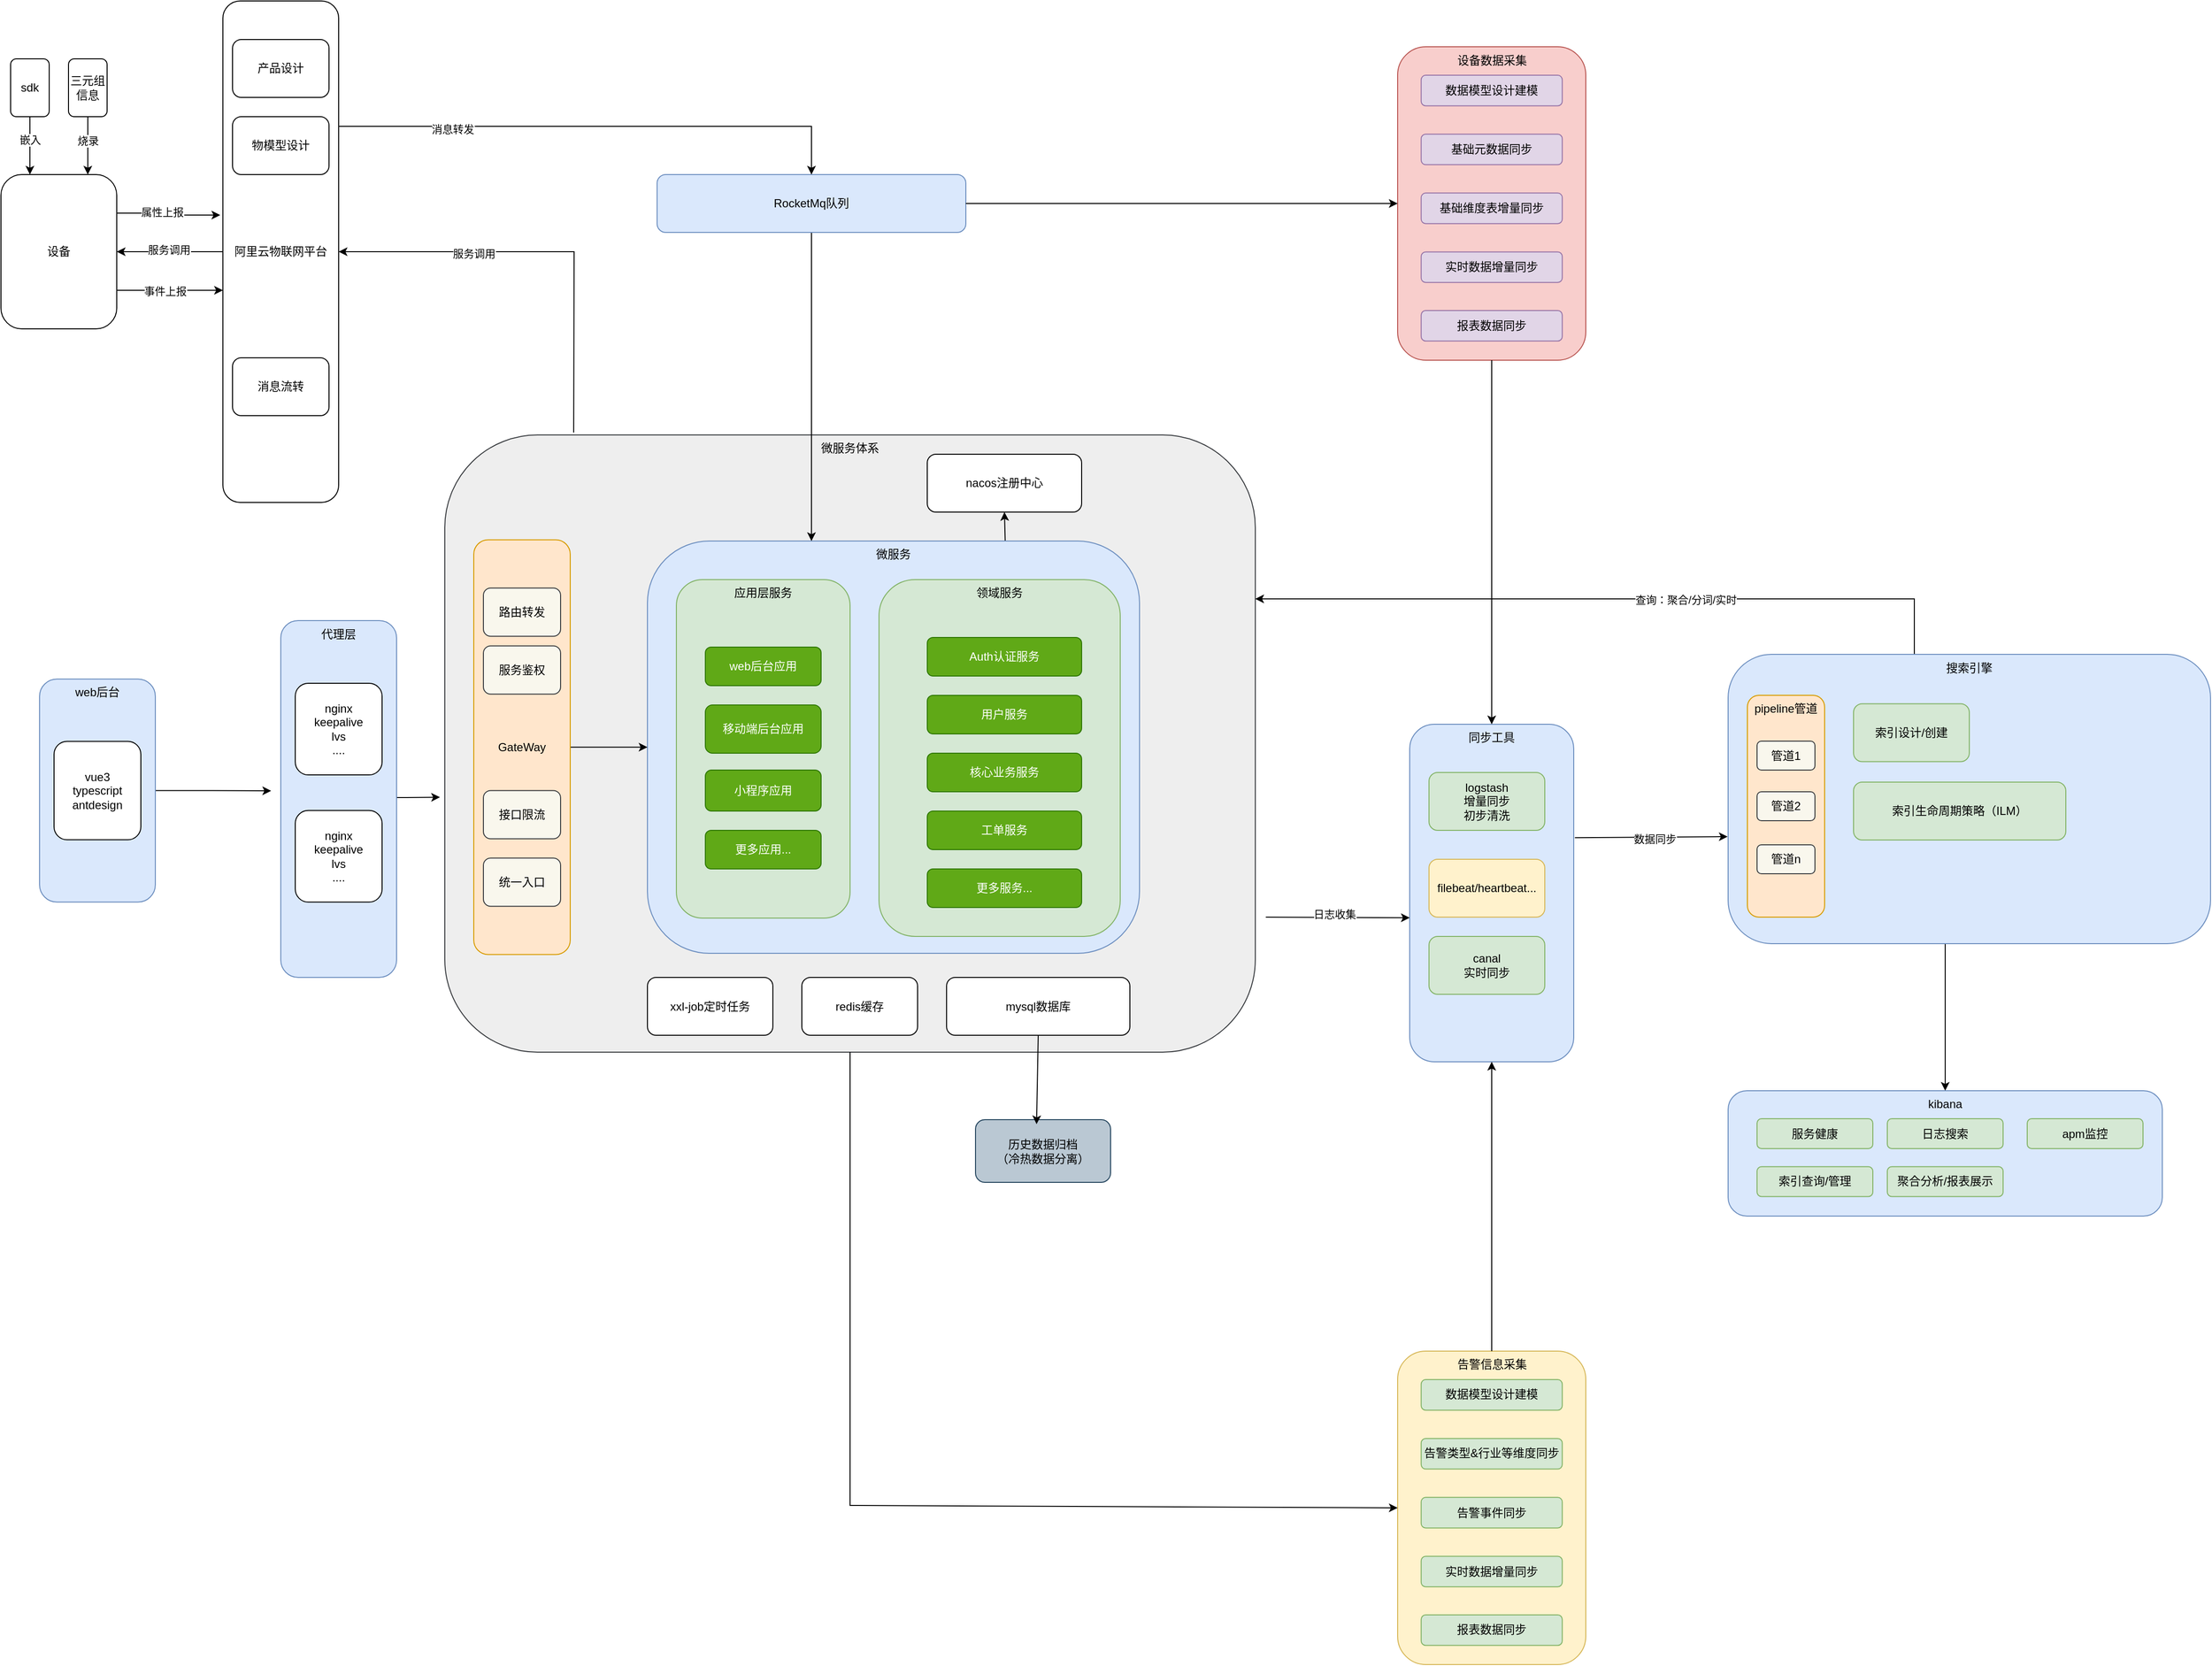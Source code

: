 <mxfile version="21.6.8" type="github">
  <diagram name="Page-1" id="c7558073-3199-34d8-9f00-42111426c3f3">
    <mxGraphModel dx="1695" dy="1152" grid="1" gridSize="10" guides="1" tooltips="1" connect="1" arrows="1" fold="1" page="1" pageScale="1" pageWidth="3300" pageHeight="4681" background="none" math="0" shadow="0">
      <root>
        <mxCell id="0" />
        <mxCell id="1" parent="0" />
        <mxCell id="nIkuu3i8_g6gluYLM6Xp-17" value="微服务体系" style="rounded=1;whiteSpace=wrap;html=1;verticalAlign=top;strokeColor=#36393d;fillColor=#eeeeee;" parent="1" vertex="1">
          <mxGeometry x="570" y="590" width="840" height="640" as="geometry" />
        </mxCell>
        <mxCell id="nIkuu3i8_g6gluYLM6Xp-61" style="edgeStyle=orthogonalEdgeStyle;rounded=0;orthogonalLoop=1;jettySize=auto;html=1;exitX=0.727;exitY=-0.001;exitDx=0;exitDy=0;entryX=0.5;entryY=1;entryDx=0;entryDy=0;exitPerimeter=0;" parent="1" source="nIkuu3i8_g6gluYLM6Xp-26" target="nIkuu3i8_g6gluYLM6Xp-41" edge="1">
          <mxGeometry relative="1" as="geometry" />
        </mxCell>
        <mxCell id="nIkuu3i8_g6gluYLM6Xp-26" value="微服务" style="rounded=1;whiteSpace=wrap;html=1;verticalAlign=top;fillColor=#dae8fc;strokeColor=#6c8ebf;" parent="1" vertex="1">
          <mxGeometry x="780" y="700" width="510" height="427.5" as="geometry" />
        </mxCell>
        <mxCell id="nIkuu3i8_g6gluYLM6Xp-48" value="应用层服务" style="rounded=1;whiteSpace=wrap;html=1;verticalAlign=top;fillColor=#d5e8d4;strokeColor=#82b366;" parent="1" vertex="1">
          <mxGeometry x="810" y="740" width="180" height="351" as="geometry" />
        </mxCell>
        <mxCell id="nIkuu3i8_g6gluYLM6Xp-7" value="" style="group" parent="1" vertex="1" connectable="0">
          <mxGeometry x="110" y="200" width="120" height="280" as="geometry" />
        </mxCell>
        <mxCell id="vdXKAvh1aOVkFz7ZYXt5-96" value="设备" style="rounded=1;whiteSpace=wrap;html=1;movable=1;resizable=1;rotatable=1;deletable=1;editable=1;locked=0;connectable=1;arcSize=18;" parent="nIkuu3i8_g6gluYLM6Xp-7" vertex="1">
          <mxGeometry y="120" width="120" height="160" as="geometry" />
        </mxCell>
        <mxCell id="nIkuu3i8_g6gluYLM6Xp-3" style="edgeStyle=orthogonalEdgeStyle;rounded=0;orthogonalLoop=1;jettySize=auto;html=1;entryX=0.25;entryY=0;entryDx=0;entryDy=0;movable=1;resizable=1;rotatable=1;deletable=1;editable=1;locked=0;connectable=1;" parent="nIkuu3i8_g6gluYLM6Xp-7" source="2Zfbnfu7nBUBt8mCRP6m-1" target="vdXKAvh1aOVkFz7ZYXt5-96" edge="1">
          <mxGeometry relative="1" as="geometry" />
        </mxCell>
        <mxCell id="nIkuu3i8_g6gluYLM6Xp-5" value="嵌入" style="edgeLabel;html=1;align=center;verticalAlign=middle;resizable=1;points=[];movable=1;rotatable=1;deletable=1;editable=1;locked=0;connectable=1;" parent="nIkuu3i8_g6gluYLM6Xp-3" vertex="1" connectable="0">
          <mxGeometry x="-0.207" relative="1" as="geometry">
            <mxPoint as="offset" />
          </mxGeometry>
        </mxCell>
        <mxCell id="2Zfbnfu7nBUBt8mCRP6m-1" value="sdk" style="rounded=1;whiteSpace=wrap;html=1;movable=1;resizable=1;rotatable=1;deletable=1;editable=1;locked=0;connectable=1;" parent="nIkuu3i8_g6gluYLM6Xp-7" vertex="1">
          <mxGeometry x="10" width="40" height="60" as="geometry" />
        </mxCell>
        <mxCell id="nIkuu3i8_g6gluYLM6Xp-4" style="edgeStyle=orthogonalEdgeStyle;rounded=0;orthogonalLoop=1;jettySize=auto;html=1;entryX=0.75;entryY=0;entryDx=0;entryDy=0;movable=1;resizable=1;rotatable=1;deletable=1;editable=1;locked=0;connectable=1;" parent="nIkuu3i8_g6gluYLM6Xp-7" source="nIkuu3i8_g6gluYLM6Xp-1" target="vdXKAvh1aOVkFz7ZYXt5-96" edge="1">
          <mxGeometry relative="1" as="geometry" />
        </mxCell>
        <mxCell id="nIkuu3i8_g6gluYLM6Xp-6" value="烧录" style="edgeLabel;html=1;align=center;verticalAlign=middle;resizable=1;points=[];movable=1;rotatable=1;deletable=1;editable=1;locked=0;connectable=1;" parent="nIkuu3i8_g6gluYLM6Xp-4" vertex="1" connectable="0">
          <mxGeometry x="-0.173" relative="1" as="geometry">
            <mxPoint as="offset" />
          </mxGeometry>
        </mxCell>
        <mxCell id="nIkuu3i8_g6gluYLM6Xp-1" value="三元组信息" style="rounded=1;whiteSpace=wrap;html=1;movable=1;resizable=1;rotatable=1;deletable=1;editable=1;locked=0;connectable=1;" parent="nIkuu3i8_g6gluYLM6Xp-7" vertex="1">
          <mxGeometry x="70" width="40" height="60" as="geometry" />
        </mxCell>
        <mxCell id="nIkuu3i8_g6gluYLM6Xp-18" value="" style="group" parent="1" vertex="1" connectable="0">
          <mxGeometry x="340" y="140" width="120" height="520" as="geometry" />
        </mxCell>
        <mxCell id="4FwgO40YUNbc2sKR7NgQ-1" value="阿里云物联网平台" style="rounded=1;whiteSpace=wrap;html=1;" parent="nIkuu3i8_g6gluYLM6Xp-18" vertex="1">
          <mxGeometry width="120" height="520" as="geometry" />
        </mxCell>
        <mxCell id="nIkuu3i8_g6gluYLM6Xp-8" value="产品设计" style="rounded=1;whiteSpace=wrap;html=1;" parent="nIkuu3i8_g6gluYLM6Xp-18" vertex="1">
          <mxGeometry x="10" y="40" width="100" height="60" as="geometry" />
        </mxCell>
        <mxCell id="nIkuu3i8_g6gluYLM6Xp-9" value="物模型设计" style="rounded=1;whiteSpace=wrap;html=1;" parent="nIkuu3i8_g6gluYLM6Xp-18" vertex="1">
          <mxGeometry x="10" y="120" width="100" height="60" as="geometry" />
        </mxCell>
        <mxCell id="nIkuu3i8_g6gluYLM6Xp-10" value="消息流转" style="rounded=1;whiteSpace=wrap;html=1;" parent="nIkuu3i8_g6gluYLM6Xp-18" vertex="1">
          <mxGeometry x="10" y="370" width="100" height="60" as="geometry" />
        </mxCell>
        <mxCell id="nIkuu3i8_g6gluYLM6Xp-64" style="edgeStyle=orthogonalEdgeStyle;rounded=0;orthogonalLoop=1;jettySize=auto;html=1;entryX=-0.006;entryY=0.587;entryDx=0;entryDy=0;entryPerimeter=0;" parent="1" source="nIkuu3i8_g6gluYLM6Xp-25" target="nIkuu3i8_g6gluYLM6Xp-17" edge="1">
          <mxGeometry relative="1" as="geometry">
            <Array as="points">
              <mxPoint x="530" y="966" />
              <mxPoint x="530" y="966" />
            </Array>
          </mxGeometry>
        </mxCell>
        <mxCell id="nIkuu3i8_g6gluYLM6Xp-25" value="代理层" style="rounded=1;whiteSpace=wrap;html=1;fillColor=#dae8fc;strokeColor=#6c8ebf;verticalAlign=top;" parent="1" vertex="1">
          <mxGeometry x="400" y="782.5" width="120" height="370" as="geometry" />
        </mxCell>
        <mxCell id="nIkuu3i8_g6gluYLM6Xp-60" style="edgeStyle=orthogonalEdgeStyle;rounded=0;orthogonalLoop=1;jettySize=auto;html=1;" parent="1" source="nIkuu3i8_g6gluYLM6Xp-34" edge="1">
          <mxGeometry relative="1" as="geometry">
            <mxPoint x="950" y="700" as="targetPoint" />
          </mxGeometry>
        </mxCell>
        <mxCell id="nIkuu3i8_g6gluYLM6Xp-34" value="RocketMq队列" style="rounded=1;whiteSpace=wrap;html=1;fillColor=#dae8fc;strokeColor=#6c8ebf;points=[[0,0,0,0,0],[0,0.25,0,0,0],[0,0.5,0,0,0],[0,0.75,0,0,0],[0,1,0,0,0],[0.25,0,0,0,0],[0.25,1,0,0,0],[0.5,0,0,0,0],[0.5,1,0,0,0],[0.75,0,0,0,0],[0.75,1,0,0,0],[1,0,0,0,0],[1,0.25,0,0,0],[1,0.5,0,0,0],[1,0.75,0,0,0],[1,1,0,0,0]];" parent="1" vertex="1">
          <mxGeometry x="790" y="320" width="320" height="60" as="geometry" />
        </mxCell>
        <mxCell id="nIkuu3i8_g6gluYLM6Xp-35" value="redis缓存" style="rounded=1;whiteSpace=wrap;html=1;" parent="1" vertex="1">
          <mxGeometry x="940" y="1152.5" width="120" height="60" as="geometry" />
        </mxCell>
        <mxCell id="nIkuu3i8_g6gluYLM6Xp-36" value="mysql数据库" style="rounded=1;whiteSpace=wrap;html=1;" parent="1" vertex="1">
          <mxGeometry x="1090" y="1152.5" width="190" height="60" as="geometry" />
        </mxCell>
        <mxCell id="nIkuu3i8_g6gluYLM6Xp-38" style="edgeStyle=orthogonalEdgeStyle;rounded=0;orthogonalLoop=1;jettySize=auto;html=1;exitX=1;exitY=0.75;exitDx=0;exitDy=0;" parent="1" source="vdXKAvh1aOVkFz7ZYXt5-96" edge="1">
          <mxGeometry relative="1" as="geometry">
            <mxPoint x="340" y="440" as="targetPoint" />
          </mxGeometry>
        </mxCell>
        <mxCell id="nIkuu3i8_g6gluYLM6Xp-39" value="事件上报" style="edgeLabel;html=1;align=center;verticalAlign=middle;resizable=0;points=[];" parent="nIkuu3i8_g6gluYLM6Xp-38" vertex="1" connectable="0">
          <mxGeometry x="0.149" relative="1" as="geometry">
            <mxPoint x="-13" as="offset" />
          </mxGeometry>
        </mxCell>
        <mxCell id="nIkuu3i8_g6gluYLM6Xp-40" value="xxl-job定时任务" style="rounded=1;whiteSpace=wrap;html=1;" parent="1" vertex="1">
          <mxGeometry x="780" y="1152.5" width="130" height="60" as="geometry" />
        </mxCell>
        <mxCell id="nIkuu3i8_g6gluYLM6Xp-41" value="nacos注册中心" style="rounded=1;whiteSpace=wrap;html=1;" parent="1" vertex="1">
          <mxGeometry x="1070" y="610" width="160" height="60" as="geometry" />
        </mxCell>
        <mxCell id="nIkuu3i8_g6gluYLM6Xp-42" value="web后台应用" style="rounded=1;whiteSpace=wrap;html=1;fillColor=#60a917;fontColor=#ffffff;strokeColor=#2D7600;" parent="1" vertex="1">
          <mxGeometry x="840" y="810" width="120" height="40" as="geometry" />
        </mxCell>
        <mxCell id="nIkuu3i8_g6gluYLM6Xp-43" value="移动端后台应用" style="rounded=1;whiteSpace=wrap;html=1;fillColor=#60a917;fontColor=#ffffff;strokeColor=#2D7600;" parent="1" vertex="1">
          <mxGeometry x="840" y="870" width="120" height="50" as="geometry" />
        </mxCell>
        <mxCell id="nIkuu3i8_g6gluYLM6Xp-44" value="小程序应用" style="rounded=1;whiteSpace=wrap;html=1;fillColor=#60a917;fontColor=#ffffff;strokeColor=#2D7600;" parent="1" vertex="1">
          <mxGeometry x="840" y="937.5" width="120" height="42.5" as="geometry" />
        </mxCell>
        <mxCell id="nIkuu3i8_g6gluYLM6Xp-45" value="更多应用..." style="rounded=1;whiteSpace=wrap;html=1;fillColor=#60a917;fontColor=#ffffff;strokeColor=#2D7600;" parent="1" vertex="1">
          <mxGeometry x="840" y="1000" width="120" height="40" as="geometry" />
        </mxCell>
        <mxCell id="nIkuu3i8_g6gluYLM6Xp-51" style="edgeStyle=orthogonalEdgeStyle;rounded=0;orthogonalLoop=1;jettySize=auto;html=1;" parent="1" source="nIkuu3i8_g6gluYLM6Xp-19" target="nIkuu3i8_g6gluYLM6Xp-26" edge="1">
          <mxGeometry relative="1" as="geometry" />
        </mxCell>
        <mxCell id="nIkuu3i8_g6gluYLM6Xp-52" value="" style="group" parent="1" vertex="1" connectable="0">
          <mxGeometry x="600" y="698.75" width="100" height="430" as="geometry" />
        </mxCell>
        <mxCell id="nIkuu3i8_g6gluYLM6Xp-19" value="GateWay" style="rounded=1;whiteSpace=wrap;html=1;fillColor=#ffe6cc;strokeColor=#d79b00;" parent="nIkuu3i8_g6gluYLM6Xp-52" vertex="1">
          <mxGeometry width="100" height="430" as="geometry" />
        </mxCell>
        <mxCell id="nIkuu3i8_g6gluYLM6Xp-20" value="路由转发" style="rounded=1;whiteSpace=wrap;html=1;fillColor=#f9f7ed;strokeColor=#36393d;" parent="nIkuu3i8_g6gluYLM6Xp-52" vertex="1">
          <mxGeometry x="10" y="50" width="80" height="50" as="geometry" />
        </mxCell>
        <mxCell id="nIkuu3i8_g6gluYLM6Xp-21" value="服务鉴权" style="rounded=1;whiteSpace=wrap;html=1;fillColor=#f9f7ed;strokeColor=#36393d;" parent="nIkuu3i8_g6gluYLM6Xp-52" vertex="1">
          <mxGeometry x="10" y="110" width="80" height="50" as="geometry" />
        </mxCell>
        <mxCell id="nIkuu3i8_g6gluYLM6Xp-22" value="接口限流" style="rounded=1;whiteSpace=wrap;html=1;fillColor=#f9f7ed;strokeColor=#36393d;" parent="nIkuu3i8_g6gluYLM6Xp-52" vertex="1">
          <mxGeometry x="10" y="260" width="80" height="50" as="geometry" />
        </mxCell>
        <mxCell id="nIkuu3i8_g6gluYLM6Xp-23" value="统一入口" style="rounded=1;whiteSpace=wrap;html=1;fillColor=#f9f7ed;strokeColor=#36393d;" parent="nIkuu3i8_g6gluYLM6Xp-52" vertex="1">
          <mxGeometry x="10" y="330" width="80" height="50" as="geometry" />
        </mxCell>
        <mxCell id="nIkuu3i8_g6gluYLM6Xp-53" value="" style="group" parent="1" vertex="1" connectable="0">
          <mxGeometry x="1020" y="740" width="250" height="370" as="geometry" />
        </mxCell>
        <mxCell id="nIkuu3i8_g6gluYLM6Xp-46" value="领域服务" style="rounded=1;whiteSpace=wrap;html=1;verticalAlign=top;fillColor=#d5e8d4;strokeColor=#82b366;" parent="nIkuu3i8_g6gluYLM6Xp-53" vertex="1">
          <mxGeometry width="250" height="370" as="geometry" />
        </mxCell>
        <mxCell id="nIkuu3i8_g6gluYLM6Xp-27" value="Auth认证服务" style="rounded=1;whiteSpace=wrap;html=1;fillColor=#60a917;fontColor=#ffffff;strokeColor=#2D7600;" parent="nIkuu3i8_g6gluYLM6Xp-53" vertex="1">
          <mxGeometry x="50" y="60" width="160" height="40" as="geometry" />
        </mxCell>
        <mxCell id="nIkuu3i8_g6gluYLM6Xp-28" value="用户服务" style="rounded=1;whiteSpace=wrap;html=1;fillColor=#60a917;fontColor=#ffffff;strokeColor=#2D7600;" parent="nIkuu3i8_g6gluYLM6Xp-53" vertex="1">
          <mxGeometry x="50" y="120" width="160" height="40" as="geometry" />
        </mxCell>
        <mxCell id="nIkuu3i8_g6gluYLM6Xp-29" value="核心业务服务" style="rounded=1;whiteSpace=wrap;html=1;fillColor=#60a917;fontColor=#ffffff;strokeColor=#2D7600;" parent="nIkuu3i8_g6gluYLM6Xp-53" vertex="1">
          <mxGeometry x="50" y="180" width="160" height="40" as="geometry" />
        </mxCell>
        <mxCell id="nIkuu3i8_g6gluYLM6Xp-30" value="工单服务" style="rounded=1;whiteSpace=wrap;html=1;fillColor=#60a917;fontColor=#ffffff;strokeColor=#2D7600;" parent="nIkuu3i8_g6gluYLM6Xp-53" vertex="1">
          <mxGeometry x="50" y="240" width="160" height="40" as="geometry" />
        </mxCell>
        <mxCell id="nIkuu3i8_g6gluYLM6Xp-33" value="更多服务..." style="rounded=1;whiteSpace=wrap;html=1;fillColor=#60a917;fontColor=#ffffff;strokeColor=#2D7600;" parent="nIkuu3i8_g6gluYLM6Xp-53" vertex="1">
          <mxGeometry x="50" y="300" width="160" height="40" as="geometry" />
        </mxCell>
        <mxCell id="nIkuu3i8_g6gluYLM6Xp-31" style="edgeStyle=orthogonalEdgeStyle;rounded=0;orthogonalLoop=1;jettySize=auto;html=1;exitX=0.5;exitY=1;exitDx=0;exitDy=0;" parent="nIkuu3i8_g6gluYLM6Xp-53" source="nIkuu3i8_g6gluYLM6Xp-30" target="nIkuu3i8_g6gluYLM6Xp-30" edge="1">
          <mxGeometry relative="1" as="geometry" />
        </mxCell>
        <mxCell id="nIkuu3i8_g6gluYLM6Xp-54" style="edgeStyle=orthogonalEdgeStyle;rounded=0;orthogonalLoop=1;jettySize=auto;html=1;exitX=1;exitY=0.25;exitDx=0;exitDy=0;entryX=-0.023;entryY=0.427;entryDx=0;entryDy=0;entryPerimeter=0;" parent="1" source="vdXKAvh1aOVkFz7ZYXt5-96" target="4FwgO40YUNbc2sKR7NgQ-1" edge="1">
          <mxGeometry relative="1" as="geometry" />
        </mxCell>
        <mxCell id="nIkuu3i8_g6gluYLM6Xp-55" value="属性上报" style="edgeLabel;html=1;align=center;verticalAlign=middle;resizable=0;points=[];" parent="nIkuu3i8_g6gluYLM6Xp-54" vertex="1" connectable="0">
          <mxGeometry x="-0.146" y="1" relative="1" as="geometry">
            <mxPoint as="offset" />
          </mxGeometry>
        </mxCell>
        <mxCell id="nIkuu3i8_g6gluYLM6Xp-56" style="edgeStyle=orthogonalEdgeStyle;rounded=0;orthogonalLoop=1;jettySize=auto;html=1;entryX=1;entryY=0.5;entryDx=0;entryDy=0;" parent="1" source="4FwgO40YUNbc2sKR7NgQ-1" target="vdXKAvh1aOVkFz7ZYXt5-96" edge="1">
          <mxGeometry relative="1" as="geometry">
            <mxPoint x="240" y="400" as="targetPoint" />
          </mxGeometry>
        </mxCell>
        <mxCell id="nIkuu3i8_g6gluYLM6Xp-57" value="服务调用" style="edgeLabel;html=1;align=center;verticalAlign=middle;resizable=0;points=[];" parent="nIkuu3i8_g6gluYLM6Xp-56" vertex="1" connectable="0">
          <mxGeometry x="0.022" y="-1" relative="1" as="geometry">
            <mxPoint y="-1" as="offset" />
          </mxGeometry>
        </mxCell>
        <mxCell id="nIkuu3i8_g6gluYLM6Xp-58" style="edgeStyle=orthogonalEdgeStyle;rounded=0;orthogonalLoop=1;jettySize=auto;html=1;exitX=1;exitY=0.5;exitDx=0;exitDy=0;entryX=0.5;entryY=0;entryDx=0;entryDy=0;" parent="1" source="4FwgO40YUNbc2sKR7NgQ-1" target="nIkuu3i8_g6gluYLM6Xp-34" edge="1">
          <mxGeometry relative="1" as="geometry">
            <Array as="points">
              <mxPoint x="460" y="270" />
              <mxPoint x="950" y="270" />
            </Array>
          </mxGeometry>
        </mxCell>
        <mxCell id="nIkuu3i8_g6gluYLM6Xp-59" value="消息转发" style="edgeLabel;html=1;align=center;verticalAlign=middle;resizable=0;points=[];" parent="nIkuu3i8_g6gluYLM6Xp-58" vertex="1" connectable="0">
          <mxGeometry x="-0.259" y="-3" relative="1" as="geometry">
            <mxPoint as="offset" />
          </mxGeometry>
        </mxCell>
        <mxCell id="nIkuu3i8_g6gluYLM6Xp-63" style="edgeStyle=orthogonalEdgeStyle;rounded=0;orthogonalLoop=1;jettySize=auto;html=1;" parent="1" source="nIkuu3i8_g6gluYLM6Xp-62" edge="1">
          <mxGeometry relative="1" as="geometry">
            <mxPoint x="390" y="959" as="targetPoint" />
          </mxGeometry>
        </mxCell>
        <mxCell id="nIkuu3i8_g6gluYLM6Xp-62" value="web后台" style="rounded=1;whiteSpace=wrap;html=1;verticalAlign=top;fillColor=#dae8fc;strokeColor=#6c8ebf;" parent="1" vertex="1">
          <mxGeometry x="150" y="843.13" width="120" height="231.25" as="geometry" />
        </mxCell>
        <mxCell id="nIkuu3i8_g6gluYLM6Xp-66" value="nginx&lt;br&gt;keepalive&lt;br&gt;lvs&lt;br&gt;...." style="rounded=1;whiteSpace=wrap;html=1;" parent="1" vertex="1">
          <mxGeometry x="415" y="847.5" width="90" height="95" as="geometry" />
        </mxCell>
        <mxCell id="nIkuu3i8_g6gluYLM6Xp-84" style="edgeStyle=orthogonalEdgeStyle;rounded=0;orthogonalLoop=1;jettySize=auto;html=1;" parent="1" source="nIkuu3i8_g6gluYLM6Xp-67" target="nIkuu3i8_g6gluYLM6Xp-83" edge="1">
          <mxGeometry relative="1" as="geometry">
            <Array as="points">
              <mxPoint x="2125" y="1150" />
              <mxPoint x="2125" y="1150" />
            </Array>
          </mxGeometry>
        </mxCell>
        <mxCell id="nIkuu3i8_g6gluYLM6Xp-102" style="edgeStyle=orthogonalEdgeStyle;rounded=0;orthogonalLoop=1;jettySize=auto;html=1;exitX=0.25;exitY=0;exitDx=0;exitDy=0;" parent="1" source="nIkuu3i8_g6gluYLM6Xp-67" target="nIkuu3i8_g6gluYLM6Xp-17" edge="1">
          <mxGeometry relative="1" as="geometry">
            <Array as="points">
              <mxPoint x="2093" y="760" />
            </Array>
          </mxGeometry>
        </mxCell>
        <mxCell id="nIkuu3i8_g6gluYLM6Xp-103" value="查询：聚合/分词/实时" style="edgeLabel;html=1;align=center;verticalAlign=middle;resizable=0;points=[];" parent="nIkuu3i8_g6gluYLM6Xp-102" vertex="1" connectable="0">
          <mxGeometry x="-0.102" y="1" relative="1" as="geometry">
            <mxPoint as="offset" />
          </mxGeometry>
        </mxCell>
        <mxCell id="nIkuu3i8_g6gluYLM6Xp-67" value="搜索引擎" style="rounded=1;whiteSpace=wrap;html=1;verticalAlign=top;fillColor=#dae8fc;strokeColor=#6c8ebf;" parent="1" vertex="1">
          <mxGeometry x="1900" y="817.5" width="500" height="300" as="geometry" />
        </mxCell>
        <mxCell id="nIkuu3i8_g6gluYLM6Xp-68" value="同步工具" style="rounded=1;whiteSpace=wrap;html=1;verticalAlign=top;fillColor=#dae8fc;strokeColor=#6c8ebf;" parent="1" vertex="1">
          <mxGeometry x="1570" y="890" width="170" height="350" as="geometry" />
        </mxCell>
        <mxCell id="nIkuu3i8_g6gluYLM6Xp-69" value="logstash&lt;br&gt;增量同步&lt;br&gt;初步清洗" style="rounded=1;whiteSpace=wrap;html=1;fillColor=#d5e8d4;strokeColor=#82b366;" parent="1" vertex="1">
          <mxGeometry x="1590" y="940" width="120" height="60" as="geometry" />
        </mxCell>
        <mxCell id="nIkuu3i8_g6gluYLM6Xp-70" value="canal&lt;br&gt;实时同步" style="rounded=1;whiteSpace=wrap;html=1;fillColor=#d5e8d4;strokeColor=#82b366;" parent="1" vertex="1">
          <mxGeometry x="1590" y="1110" width="120" height="60" as="geometry" />
        </mxCell>
        <mxCell id="nIkuu3i8_g6gluYLM6Xp-71" value="filebeat/heartbeat..." style="rounded=1;whiteSpace=wrap;html=1;fillColor=#fff2cc;strokeColor=#d6b656;" parent="1" vertex="1">
          <mxGeometry x="1590" y="1030" width="120" height="60" as="geometry" />
        </mxCell>
        <mxCell id="nIkuu3i8_g6gluYLM6Xp-72" value="" style="endArrow=classic;html=1;rounded=0;exitX=1.001;exitY=0.227;exitDx=0;exitDy=0;exitPerimeter=0;" parent="1" edge="1">
          <mxGeometry width="50" height="50" relative="1" as="geometry">
            <mxPoint x="1420.84" y="1089.95" as="sourcePoint" />
            <mxPoint x="1570" y="1090.67" as="targetPoint" />
          </mxGeometry>
        </mxCell>
        <mxCell id="nIkuu3i8_g6gluYLM6Xp-73" value="日志收集" style="edgeLabel;html=1;align=center;verticalAlign=middle;resizable=0;points=[];" parent="nIkuu3i8_g6gluYLM6Xp-72" vertex="1" connectable="0">
          <mxGeometry x="-0.052" y="4" relative="1" as="geometry">
            <mxPoint as="offset" />
          </mxGeometry>
        </mxCell>
        <mxCell id="nIkuu3i8_g6gluYLM6Xp-76" value="索引设计/创建" style="rounded=1;whiteSpace=wrap;html=1;fillColor=#d5e8d4;strokeColor=#82b366;" parent="1" vertex="1">
          <mxGeometry x="2030" y="868.75" width="120" height="60" as="geometry" />
        </mxCell>
        <mxCell id="nIkuu3i8_g6gluYLM6Xp-77" value="索引生命周期策略（ILM）" style="rounded=1;whiteSpace=wrap;html=1;fillColor=#d5e8d4;strokeColor=#82b366;" parent="1" vertex="1">
          <mxGeometry x="2030" y="950" width="220" height="60" as="geometry" />
        </mxCell>
        <mxCell id="nIkuu3i8_g6gluYLM6Xp-78" value="" style="endArrow=classic;html=1;rounded=0;exitX=1.007;exitY=0.336;exitDx=0;exitDy=0;exitPerimeter=0;entryX=-0.001;entryY=0.63;entryDx=0;entryDy=0;entryPerimeter=0;" parent="1" source="nIkuu3i8_g6gluYLM6Xp-68" target="nIkuu3i8_g6gluYLM6Xp-67" edge="1">
          <mxGeometry width="50" height="50" relative="1" as="geometry">
            <mxPoint x="1820" y="1050" as="sourcePoint" />
            <mxPoint x="1870" y="1000" as="targetPoint" />
          </mxGeometry>
        </mxCell>
        <mxCell id="nIkuu3i8_g6gluYLM6Xp-79" value="数据同步" style="edgeLabel;html=1;align=center;verticalAlign=middle;resizable=0;points=[];" parent="nIkuu3i8_g6gluYLM6Xp-78" vertex="1" connectable="0">
          <mxGeometry x="0.048" y="-2" relative="1" as="geometry">
            <mxPoint as="offset" />
          </mxGeometry>
        </mxCell>
        <mxCell id="nIkuu3i8_g6gluYLM6Xp-104" value="" style="group" parent="1" vertex="1" connectable="0">
          <mxGeometry x="1557.5" y="187.5" width="195" height="325" as="geometry" />
        </mxCell>
        <mxCell id="nIkuu3i8_g6gluYLM6Xp-80" value="设备数据采集" style="rounded=1;whiteSpace=wrap;html=1;verticalAlign=top;fillColor=#f8cecc;strokeColor=#b85450;" parent="nIkuu3i8_g6gluYLM6Xp-104" vertex="1">
          <mxGeometry width="195" height="325" as="geometry" />
        </mxCell>
        <mxCell id="nIkuu3i8_g6gluYLM6Xp-85" value="基础维度表增量同步" style="rounded=1;whiteSpace=wrap;html=1;fillColor=#e1d5e7;strokeColor=#9673a6;" parent="nIkuu3i8_g6gluYLM6Xp-104" vertex="1">
          <mxGeometry x="24.375" y="151.667" width="146.25" height="31.707" as="geometry" />
        </mxCell>
        <mxCell id="nIkuu3i8_g6gluYLM6Xp-86" value="实时数据增量同步" style="rounded=1;whiteSpace=wrap;html=1;fillColor=#e1d5e7;strokeColor=#9673a6;" parent="nIkuu3i8_g6gluYLM6Xp-104" vertex="1">
          <mxGeometry x="24.375" y="212.727" width="146.25" height="31.707" as="geometry" />
        </mxCell>
        <mxCell id="nIkuu3i8_g6gluYLM6Xp-87" value="报表数据同步" style="rounded=1;whiteSpace=wrap;html=1;fillColor=#e1d5e7;strokeColor=#9673a6;" parent="nIkuu3i8_g6gluYLM6Xp-104" vertex="1">
          <mxGeometry x="24.375" y="273.476" width="146.25" height="31.707" as="geometry" />
        </mxCell>
        <mxCell id="nIkuu3i8_g6gluYLM6Xp-88" value="基础元数据同步" style="rounded=1;whiteSpace=wrap;html=1;fillColor=#e1d5e7;strokeColor=#9673a6;" parent="nIkuu3i8_g6gluYLM6Xp-104" vertex="1">
          <mxGeometry x="24.375" y="90.606" width="146.25" height="31.707" as="geometry" />
        </mxCell>
        <mxCell id="av6YXqfHK4GFkS8g92EC-15" value="数据模型设计建模" style="rounded=1;whiteSpace=wrap;html=1;fillColor=#e1d5e7;strokeColor=#9673a6;" vertex="1" parent="nIkuu3i8_g6gluYLM6Xp-104">
          <mxGeometry x="24.375" y="29.547" width="146.25" height="31.707" as="geometry" />
        </mxCell>
        <mxCell id="nIkuu3i8_g6gluYLM6Xp-105" value="" style="group" parent="1" vertex="1" connectable="0">
          <mxGeometry x="1920" y="860" width="80" height="230" as="geometry" />
        </mxCell>
        <mxCell id="nIkuu3i8_g6gluYLM6Xp-91" value="pipeline管道" style="rounded=1;whiteSpace=wrap;html=1;verticalAlign=top;fillColor=#ffe6cc;strokeColor=#d79b00;" parent="nIkuu3i8_g6gluYLM6Xp-105" vertex="1">
          <mxGeometry width="80" height="230" as="geometry" />
        </mxCell>
        <mxCell id="nIkuu3i8_g6gluYLM6Xp-92" value="管道1" style="rounded=1;whiteSpace=wrap;html=1;fillColor=#f9f7ed;strokeColor=#36393d;" parent="nIkuu3i8_g6gluYLM6Xp-105" vertex="1">
          <mxGeometry x="10" y="47.5" width="60" height="30" as="geometry" />
        </mxCell>
        <mxCell id="nIkuu3i8_g6gluYLM6Xp-93" value="管道2" style="rounded=1;whiteSpace=wrap;html=1;fillColor=#f9f7ed;strokeColor=#36393d;" parent="nIkuu3i8_g6gluYLM6Xp-105" vertex="1">
          <mxGeometry x="10" y="100" width="60" height="30" as="geometry" />
        </mxCell>
        <mxCell id="nIkuu3i8_g6gluYLM6Xp-94" value="管道n" style="rounded=1;whiteSpace=wrap;html=1;fillColor=#f9f7ed;strokeColor=#36393d;" parent="nIkuu3i8_g6gluYLM6Xp-105" vertex="1">
          <mxGeometry x="10" y="155" width="60" height="30" as="geometry" />
        </mxCell>
        <mxCell id="nIkuu3i8_g6gluYLM6Xp-106" value="" style="endArrow=classic;html=1;rounded=0;entryX=1;entryY=0.5;entryDx=0;entryDy=0;exitX=0.159;exitY=-0.004;exitDx=0;exitDy=0;exitPerimeter=0;" parent="1" source="nIkuu3i8_g6gluYLM6Xp-17" target="4FwgO40YUNbc2sKR7NgQ-1" edge="1">
          <mxGeometry width="50" height="50" relative="1" as="geometry">
            <mxPoint x="560" y="550" as="sourcePoint" />
            <mxPoint x="610" y="500" as="targetPoint" />
            <Array as="points">
              <mxPoint x="704" y="400" />
            </Array>
          </mxGeometry>
        </mxCell>
        <mxCell id="nIkuu3i8_g6gluYLM6Xp-107" value="服务调用" style="edgeLabel;html=1;align=center;verticalAlign=middle;resizable=0;points=[];" parent="nIkuu3i8_g6gluYLM6Xp-106" vertex="1" connectable="0">
          <mxGeometry x="0.353" y="2" relative="1" as="geometry">
            <mxPoint as="offset" />
          </mxGeometry>
        </mxCell>
        <mxCell id="nIkuu3i8_g6gluYLM6Xp-108" value="vue3&lt;br&gt;typescript&lt;br&gt;antdesign" style="rounded=1;whiteSpace=wrap;html=1;" parent="1" vertex="1">
          <mxGeometry x="165" y="907.75" width="90" height="102" as="geometry" />
        </mxCell>
        <mxCell id="nIkuu3i8_g6gluYLM6Xp-109" value="" style="group" parent="1" vertex="1" connectable="0">
          <mxGeometry x="1900" y="1270" width="450" height="130" as="geometry" />
        </mxCell>
        <mxCell id="nIkuu3i8_g6gluYLM6Xp-83" value="kibana" style="rounded=1;whiteSpace=wrap;html=1;verticalAlign=top;fillColor=#dae8fc;strokeColor=#6c8ebf;" parent="nIkuu3i8_g6gluYLM6Xp-109" vertex="1">
          <mxGeometry width="450" height="130" as="geometry" />
        </mxCell>
        <mxCell id="nIkuu3i8_g6gluYLM6Xp-95" value="服务健康" style="rounded=1;whiteSpace=wrap;html=1;fillColor=#d5e8d4;strokeColor=#82b366;" parent="nIkuu3i8_g6gluYLM6Xp-109" vertex="1">
          <mxGeometry x="30" y="29" width="120" height="31" as="geometry" />
        </mxCell>
        <mxCell id="nIkuu3i8_g6gluYLM6Xp-96" value="日志搜索" style="rounded=1;whiteSpace=wrap;html=1;fillColor=#d5e8d4;strokeColor=#82b366;" parent="nIkuu3i8_g6gluYLM6Xp-109" vertex="1">
          <mxGeometry x="165" y="29" width="120" height="31" as="geometry" />
        </mxCell>
        <mxCell id="nIkuu3i8_g6gluYLM6Xp-97" value="apm监控" style="rounded=1;whiteSpace=wrap;html=1;fillColor=#d5e8d4;strokeColor=#82b366;" parent="nIkuu3i8_g6gluYLM6Xp-109" vertex="1">
          <mxGeometry x="310" y="29" width="120" height="31" as="geometry" />
        </mxCell>
        <mxCell id="nIkuu3i8_g6gluYLM6Xp-98" value="索引查询/管理" style="rounded=1;whiteSpace=wrap;html=1;fillColor=#d5e8d4;strokeColor=#82b366;" parent="nIkuu3i8_g6gluYLM6Xp-109" vertex="1">
          <mxGeometry x="30" y="78.75" width="120" height="31" as="geometry" />
        </mxCell>
        <mxCell id="nIkuu3i8_g6gluYLM6Xp-99" value="聚合分析/报表展示" style="rounded=1;whiteSpace=wrap;html=1;fillColor=#d5e8d4;strokeColor=#82b366;" parent="nIkuu3i8_g6gluYLM6Xp-109" vertex="1">
          <mxGeometry x="165" y="78.75" width="120" height="31" as="geometry" />
        </mxCell>
        <mxCell id="av6YXqfHK4GFkS8g92EC-17" value="历史数据归档&lt;br&gt;（冷热数据分离）" style="rounded=1;whiteSpace=wrap;html=1;fillColor=#bac8d3;strokeColor=#23445d;" vertex="1" parent="1">
          <mxGeometry x="1120" y="1300" width="140" height="65" as="geometry" />
        </mxCell>
        <mxCell id="av6YXqfHK4GFkS8g92EC-23" value="" style="endArrow=classic;html=1;rounded=0;exitX=0.5;exitY=1;exitDx=0;exitDy=0;entryX=0.452;entryY=0.072;entryDx=0;entryDy=0;entryPerimeter=0;" edge="1" parent="1" source="nIkuu3i8_g6gluYLM6Xp-36" target="av6YXqfHK4GFkS8g92EC-17">
          <mxGeometry width="50" height="50" relative="1" as="geometry">
            <mxPoint x="950" y="1300" as="sourcePoint" />
            <mxPoint x="1020" y="1320" as="targetPoint" />
          </mxGeometry>
        </mxCell>
        <mxCell id="av6YXqfHK4GFkS8g92EC-24" value="nginx&lt;br&gt;keepalive&lt;br&gt;lvs&lt;br&gt;...." style="rounded=1;whiteSpace=wrap;html=1;" vertex="1" parent="1">
          <mxGeometry x="415" y="979.38" width="90" height="95" as="geometry" />
        </mxCell>
        <mxCell id="av6YXqfHK4GFkS8g92EC-33" value="" style="endArrow=classic;html=1;rounded=0;exitX=1;exitY=0.5;exitDx=0;exitDy=0;exitPerimeter=0;entryX=0;entryY=0.5;entryDx=0;entryDy=0;" edge="1" parent="1" source="nIkuu3i8_g6gluYLM6Xp-34" target="nIkuu3i8_g6gluYLM6Xp-80">
          <mxGeometry width="50" height="50" relative="1" as="geometry">
            <mxPoint x="1130" y="380" as="sourcePoint" />
            <mxPoint x="1450" y="390" as="targetPoint" />
          </mxGeometry>
        </mxCell>
        <mxCell id="av6YXqfHK4GFkS8g92EC-34" value="" style="endArrow=classic;html=1;rounded=0;exitX=0.5;exitY=1;exitDx=0;exitDy=0;entryX=0.5;entryY=0;entryDx=0;entryDy=0;" edge="1" parent="1" source="nIkuu3i8_g6gluYLM6Xp-80" target="nIkuu3i8_g6gluYLM6Xp-68">
          <mxGeometry width="50" height="50" relative="1" as="geometry">
            <mxPoint x="1650" y="580" as="sourcePoint" />
            <mxPoint x="1700" y="530" as="targetPoint" />
          </mxGeometry>
        </mxCell>
        <mxCell id="av6YXqfHK4GFkS8g92EC-36" value="" style="group" vertex="1" connectable="0" parent="1">
          <mxGeometry x="1557.5" y="1540" width="195" height="325" as="geometry" />
        </mxCell>
        <mxCell id="av6YXqfHK4GFkS8g92EC-37" value="告警信息采集" style="rounded=1;whiteSpace=wrap;html=1;verticalAlign=top;fillColor=#fff2cc;strokeColor=#d6b656;" vertex="1" parent="av6YXqfHK4GFkS8g92EC-36">
          <mxGeometry width="195" height="325" as="geometry" />
        </mxCell>
        <mxCell id="av6YXqfHK4GFkS8g92EC-38" value="告警事件同步" style="rounded=1;whiteSpace=wrap;html=1;fillColor=#d5e8d4;strokeColor=#82b366;" vertex="1" parent="av6YXqfHK4GFkS8g92EC-36">
          <mxGeometry x="24.375" y="151.667" width="146.25" height="31.707" as="geometry" />
        </mxCell>
        <mxCell id="av6YXqfHK4GFkS8g92EC-39" value="实时数据增量同步" style="rounded=1;whiteSpace=wrap;html=1;fillColor=#d5e8d4;strokeColor=#82b366;" vertex="1" parent="av6YXqfHK4GFkS8g92EC-36">
          <mxGeometry x="24.375" y="212.727" width="146.25" height="31.707" as="geometry" />
        </mxCell>
        <mxCell id="av6YXqfHK4GFkS8g92EC-40" value="报表数据同步" style="rounded=1;whiteSpace=wrap;html=1;fillColor=#d5e8d4;strokeColor=#82b366;" vertex="1" parent="av6YXqfHK4GFkS8g92EC-36">
          <mxGeometry x="24.375" y="273.476" width="146.25" height="31.707" as="geometry" />
        </mxCell>
        <mxCell id="av6YXqfHK4GFkS8g92EC-41" value="告警类型&amp;amp;行业等维度同步" style="rounded=1;whiteSpace=wrap;html=1;fillColor=#d5e8d4;strokeColor=#82b366;" vertex="1" parent="av6YXqfHK4GFkS8g92EC-36">
          <mxGeometry x="24.375" y="90.606" width="146.25" height="31.707" as="geometry" />
        </mxCell>
        <mxCell id="av6YXqfHK4GFkS8g92EC-42" value="数据模型设计建模" style="rounded=1;whiteSpace=wrap;html=1;fillColor=#d5e8d4;strokeColor=#82b366;" vertex="1" parent="av6YXqfHK4GFkS8g92EC-36">
          <mxGeometry x="24.375" y="29.547" width="146.25" height="31.707" as="geometry" />
        </mxCell>
        <mxCell id="av6YXqfHK4GFkS8g92EC-45" value="" style="endArrow=classic;html=1;rounded=0;exitX=0.5;exitY=1;exitDx=0;exitDy=0;entryX=0;entryY=0.5;entryDx=0;entryDy=0;" edge="1" parent="1" source="nIkuu3i8_g6gluYLM6Xp-17" target="av6YXqfHK4GFkS8g92EC-37">
          <mxGeometry width="50" height="50" relative="1" as="geometry">
            <mxPoint x="1290" y="1490" as="sourcePoint" />
            <mxPoint x="1340" y="1440" as="targetPoint" />
            <Array as="points">
              <mxPoint x="990" y="1700" />
            </Array>
          </mxGeometry>
        </mxCell>
        <mxCell id="av6YXqfHK4GFkS8g92EC-46" value="" style="endArrow=classic;html=1;rounded=0;exitX=0.5;exitY=0;exitDx=0;exitDy=0;entryX=0.5;entryY=1;entryDx=0;entryDy=0;" edge="1" parent="1" source="av6YXqfHK4GFkS8g92EC-37" target="nIkuu3i8_g6gluYLM6Xp-68">
          <mxGeometry width="50" height="50" relative="1" as="geometry">
            <mxPoint x="1290" y="1410" as="sourcePoint" />
            <mxPoint x="1340" y="1360" as="targetPoint" />
          </mxGeometry>
        </mxCell>
      </root>
    </mxGraphModel>
  </diagram>
</mxfile>
